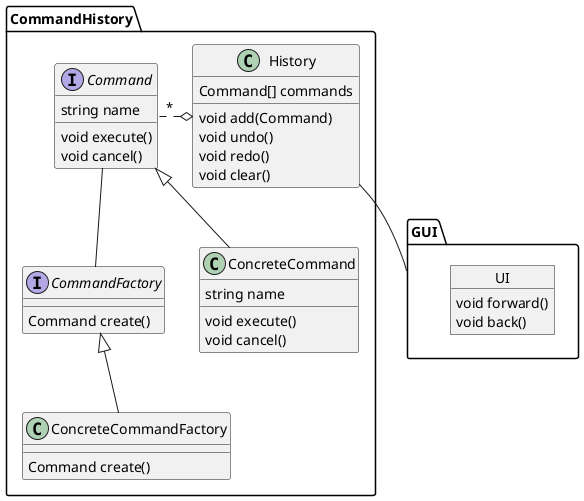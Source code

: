 @startuml

package GUI {
  object UI {
    void forward()
    void back()
  }
}

package CommandHistory {
    class ConcreteCommandFactory {
        Command create()
    }

    interface CommandFactory {
        Command create()
    }

    class ConcreteCommand {
        string name
        void execute()
        void cancel()
    }

    interface Command {
        string name
        void execute()
        void cancel()
    }

    class History {
      Command[] commands
      void add(Command)
      void undo()
      void redo()
      void clear()
    }
}

CommandFactory <|-- ConcreteCommandFactory
Command -- CommandFactory
Command <|-- ConcreteCommand
History o. "*" Command

History -- GUI

@enduml
